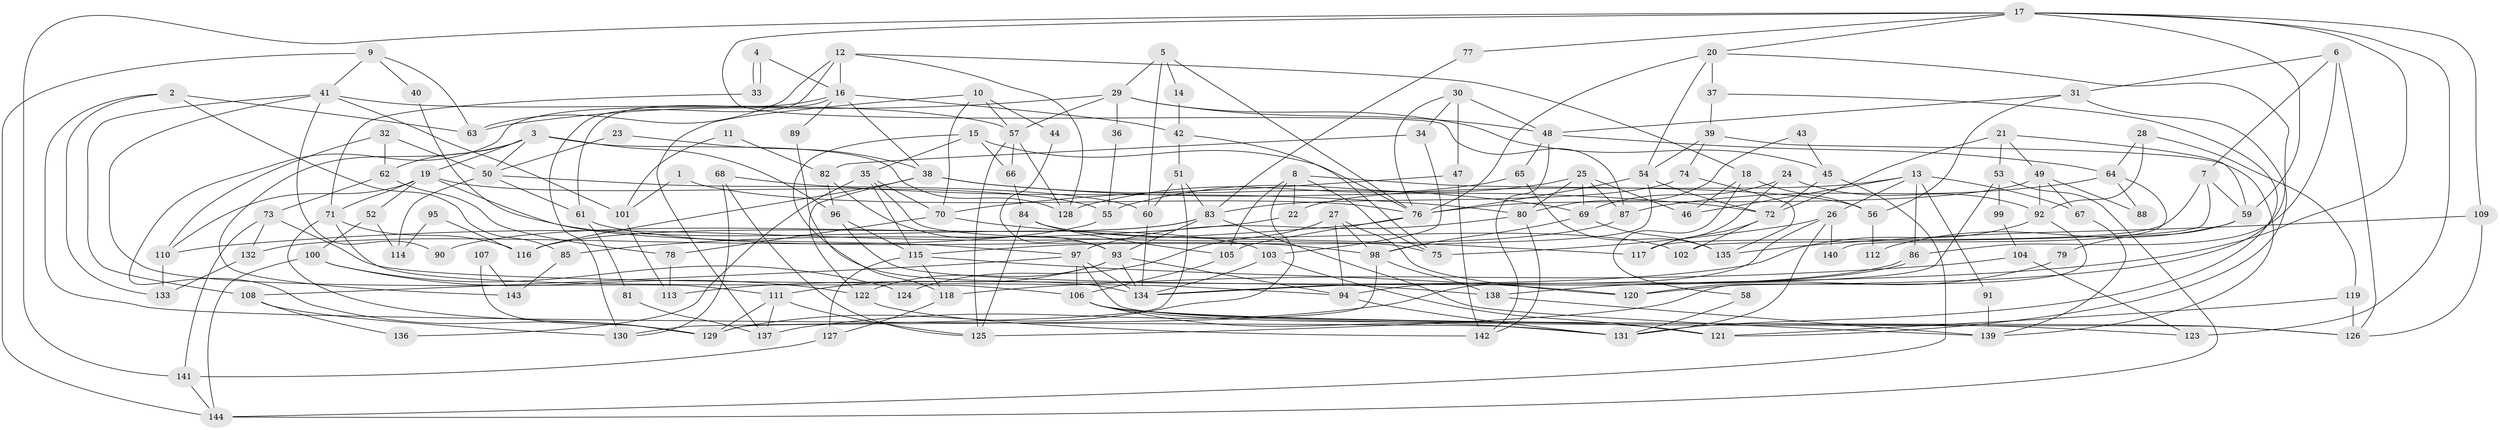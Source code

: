 // Generated by graph-tools (version 1.1) at 2025/15/03/09/25 04:15:19]
// undirected, 144 vertices, 288 edges
graph export_dot {
graph [start="1"]
  node [color=gray90,style=filled];
  1;
  2;
  3;
  4;
  5;
  6;
  7;
  8;
  9;
  10;
  11;
  12;
  13;
  14;
  15;
  16;
  17;
  18;
  19;
  20;
  21;
  22;
  23;
  24;
  25;
  26;
  27;
  28;
  29;
  30;
  31;
  32;
  33;
  34;
  35;
  36;
  37;
  38;
  39;
  40;
  41;
  42;
  43;
  44;
  45;
  46;
  47;
  48;
  49;
  50;
  51;
  52;
  53;
  54;
  55;
  56;
  57;
  58;
  59;
  60;
  61;
  62;
  63;
  64;
  65;
  66;
  67;
  68;
  69;
  70;
  71;
  72;
  73;
  74;
  75;
  76;
  77;
  78;
  79;
  80;
  81;
  82;
  83;
  84;
  85;
  86;
  87;
  88;
  89;
  90;
  91;
  92;
  93;
  94;
  95;
  96;
  97;
  98;
  99;
  100;
  101;
  102;
  103;
  104;
  105;
  106;
  107;
  108;
  109;
  110;
  111;
  112;
  113;
  114;
  115;
  116;
  117;
  118;
  119;
  120;
  121;
  122;
  123;
  124;
  125;
  126;
  127;
  128;
  129;
  130;
  131;
  132;
  133;
  134;
  135;
  136;
  137;
  138;
  139;
  140;
  141;
  142;
  143;
  144;
  1 -- 76;
  1 -- 101;
  2 -- 63;
  2 -- 131;
  2 -- 85;
  2 -- 133;
  3 -- 50;
  3 -- 96;
  3 -- 19;
  3 -- 62;
  3 -- 128;
  3 -- 143;
  4 -- 16;
  4 -- 33;
  4 -- 33;
  5 -- 76;
  5 -- 60;
  5 -- 14;
  5 -- 29;
  6 -- 126;
  6 -- 86;
  6 -- 7;
  6 -- 31;
  7 -- 102;
  7 -- 59;
  7 -- 117;
  8 -- 105;
  8 -- 75;
  8 -- 22;
  8 -- 56;
  8 -- 129;
  9 -- 41;
  9 -- 63;
  9 -- 40;
  9 -- 144;
  10 -- 70;
  10 -- 137;
  10 -- 44;
  10 -- 57;
  11 -- 82;
  11 -- 101;
  12 -- 130;
  12 -- 16;
  12 -- 18;
  12 -- 63;
  12 -- 128;
  13 -- 67;
  13 -- 46;
  13 -- 22;
  13 -- 26;
  13 -- 86;
  13 -- 91;
  14 -- 42;
  15 -- 66;
  15 -- 76;
  15 -- 35;
  15 -- 118;
  16 -- 129;
  16 -- 61;
  16 -- 38;
  16 -- 42;
  16 -- 89;
  17 -- 141;
  17 -- 20;
  17 -- 59;
  17 -- 77;
  17 -- 87;
  17 -- 109;
  17 -- 123;
  17 -- 138;
  18 -- 56;
  18 -- 46;
  18 -- 58;
  19 -- 71;
  19 -- 52;
  19 -- 55;
  19 -- 103;
  19 -- 110;
  20 -- 37;
  20 -- 76;
  20 -- 54;
  20 -- 120;
  21 -- 59;
  21 -- 72;
  21 -- 49;
  21 -- 53;
  22 -- 85;
  23 -- 50;
  23 -- 38;
  24 -- 69;
  24 -- 92;
  24 -- 117;
  25 -- 55;
  25 -- 80;
  25 -- 46;
  25 -- 69;
  25 -- 87;
  26 -- 131;
  26 -- 75;
  26 -- 94;
  26 -- 140;
  27 -- 94;
  27 -- 98;
  27 -- 120;
  27 -- 124;
  28 -- 64;
  28 -- 119;
  28 -- 92;
  29 -- 57;
  29 -- 36;
  29 -- 45;
  29 -- 48;
  29 -- 63;
  30 -- 34;
  30 -- 47;
  30 -- 48;
  30 -- 76;
  31 -- 48;
  31 -- 56;
  31 -- 121;
  32 -- 62;
  32 -- 110;
  32 -- 50;
  33 -- 71;
  34 -- 103;
  34 -- 82;
  35 -- 115;
  35 -- 70;
  35 -- 75;
  35 -- 136;
  36 -- 55;
  37 -- 131;
  37 -- 39;
  38 -- 72;
  38 -- 69;
  38 -- 116;
  38 -- 122;
  39 -- 54;
  39 -- 74;
  39 -- 139;
  40 -- 97;
  41 -- 57;
  41 -- 111;
  41 -- 90;
  41 -- 101;
  41 -- 108;
  42 -- 75;
  42 -- 51;
  43 -- 45;
  43 -- 80;
  44 -- 93;
  45 -- 72;
  45 -- 144;
  47 -- 142;
  47 -- 70;
  48 -- 64;
  48 -- 65;
  48 -- 142;
  49 -- 76;
  49 -- 67;
  49 -- 88;
  49 -- 92;
  50 -- 60;
  50 -- 61;
  50 -- 114;
  51 -- 130;
  51 -- 60;
  51 -- 83;
  52 -- 100;
  52 -- 114;
  53 -- 144;
  53 -- 99;
  53 -- 137;
  54 -- 98;
  54 -- 72;
  54 -- 76;
  55 -- 132;
  56 -- 112;
  57 -- 128;
  57 -- 66;
  57 -- 125;
  58 -- 131;
  59 -- 79;
  59 -- 112;
  60 -- 134;
  61 -- 98;
  61 -- 81;
  62 -- 73;
  62 -- 78;
  64 -- 87;
  64 -- 88;
  64 -- 140;
  65 -- 128;
  65 -- 135;
  66 -- 84;
  67 -- 139;
  68 -- 80;
  68 -- 125;
  68 -- 130;
  69 -- 98;
  69 -- 135;
  70 -- 117;
  70 -- 78;
  71 -- 129;
  71 -- 116;
  71 -- 106;
  72 -- 117;
  72 -- 102;
  73 -- 94;
  73 -- 141;
  73 -- 132;
  74 -- 135;
  74 -- 83;
  76 -- 105;
  76 -- 110;
  77 -- 83;
  78 -- 113;
  79 -- 120;
  80 -- 142;
  80 -- 97;
  81 -- 137;
  82 -- 93;
  82 -- 96;
  83 -- 93;
  83 -- 90;
  83 -- 116;
  83 -- 139;
  84 -- 105;
  84 -- 125;
  84 -- 102;
  85 -- 143;
  86 -- 134;
  86 -- 134;
  87 -- 115;
  89 -- 134;
  91 -- 139;
  92 -- 113;
  92 -- 125;
  93 -- 111;
  93 -- 134;
  93 -- 94;
  93 -- 122;
  94 -- 131;
  95 -- 116;
  95 -- 114;
  96 -- 115;
  96 -- 138;
  97 -- 106;
  97 -- 126;
  97 -- 108;
  97 -- 134;
  98 -- 138;
  98 -- 129;
  99 -- 104;
  100 -- 144;
  100 -- 122;
  100 -- 124;
  101 -- 113;
  103 -- 134;
  103 -- 121;
  104 -- 118;
  104 -- 123;
  105 -- 106;
  106 -- 121;
  106 -- 123;
  106 -- 126;
  106 -- 131;
  107 -- 143;
  107 -- 129;
  108 -- 130;
  108 -- 136;
  109 -- 135;
  109 -- 126;
  110 -- 133;
  111 -- 125;
  111 -- 129;
  111 -- 137;
  115 -- 120;
  115 -- 118;
  115 -- 127;
  118 -- 127;
  119 -- 126;
  119 -- 121;
  122 -- 142;
  127 -- 141;
  132 -- 133;
  138 -- 139;
  141 -- 144;
}
